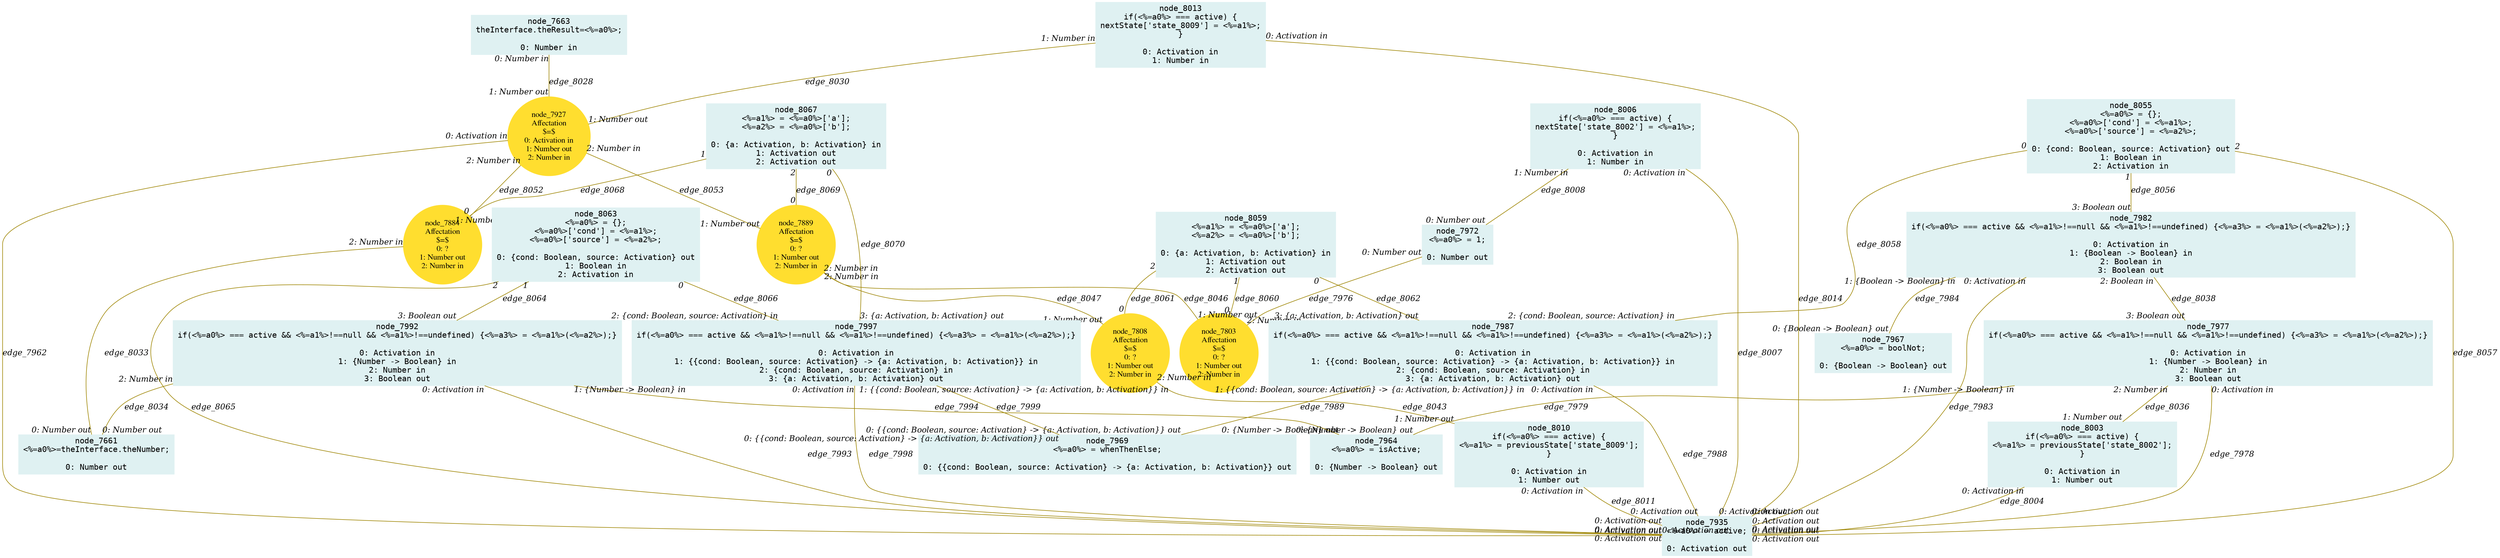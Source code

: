 digraph g{node_7661 [shape="box", style="filled", color="#dff1f2", fontname="Courier", label="node_7661
<%=a0%>=theInterface.theNumber;

0: Number out" ]
node_7663 [shape="box", style="filled", color="#dff1f2", fontname="Courier", label="node_7663
theInterface.theResult=<%=a0%>;

0: Number in" ]
node_7803 [shape="ellipse", style="filled", color="#ffde2f", fontname="Times", label="node_7803
Affectation
$=$
0: ?
1: Number out
2: Number in" ]
node_7808 [shape="ellipse", style="filled", color="#ffde2f", fontname="Times", label="node_7808
Affectation
$=$
0: ?
1: Number out
2: Number in" ]
node_7884 [shape="ellipse", style="filled", color="#ffde2f", fontname="Times", label="node_7884
Affectation
$=$
0: ?
1: Number out
2: Number in" ]
node_7889 [shape="ellipse", style="filled", color="#ffde2f", fontname="Times", label="node_7889
Affectation
$=$
0: ?
1: Number out
2: Number in" ]
node_7927 [shape="ellipse", style="filled", color="#ffde2f", fontname="Times", label="node_7927
Affectation
$=$
0: Activation in
1: Number out
2: Number in" ]
node_7935 [shape="box", style="filled", color="#dff1f2", fontname="Courier", label="node_7935
<%=a0%> = active;

0: Activation out" ]
node_7964 [shape="box", style="filled", color="#dff1f2", fontname="Courier", label="node_7964
<%=a0%> = isActive;

0: {Number -> Boolean} out" ]
node_7967 [shape="box", style="filled", color="#dff1f2", fontname="Courier", label="node_7967
<%=a0%> = boolNot;

0: {Boolean -> Boolean} out" ]
node_7969 [shape="box", style="filled", color="#dff1f2", fontname="Courier", label="node_7969
<%=a0%> = whenThenElse;

0: {{cond: Boolean, source: Activation} -> {a: Activation, b: Activation}} out" ]
node_7972 [shape="box", style="filled", color="#dff1f2", fontname="Courier", label="node_7972
<%=a0%> = 1;

0: Number out" ]
node_7977 [shape="box", style="filled", color="#dff1f2", fontname="Courier", label="node_7977
if(<%=a0%> === active && <%=a1%>!==null && <%=a1%>!==undefined) {<%=a3%> = <%=a1%>(<%=a2%>);}

0: Activation in
1: {Number -> Boolean} in
2: Number in
3: Boolean out" ]
node_7982 [shape="box", style="filled", color="#dff1f2", fontname="Courier", label="node_7982
if(<%=a0%> === active && <%=a1%>!==null && <%=a1%>!==undefined) {<%=a3%> = <%=a1%>(<%=a2%>);}

0: Activation in
1: {Boolean -> Boolean} in
2: Boolean in
3: Boolean out" ]
node_7987 [shape="box", style="filled", color="#dff1f2", fontname="Courier", label="node_7987
if(<%=a0%> === active && <%=a1%>!==null && <%=a1%>!==undefined) {<%=a3%> = <%=a1%>(<%=a2%>);}

0: Activation in
1: {{cond: Boolean, source: Activation} -> {a: Activation, b: Activation}} in
2: {cond: Boolean, source: Activation} in
3: {a: Activation, b: Activation} out" ]
node_7992 [shape="box", style="filled", color="#dff1f2", fontname="Courier", label="node_7992
if(<%=a0%> === active && <%=a1%>!==null && <%=a1%>!==undefined) {<%=a3%> = <%=a1%>(<%=a2%>);}

0: Activation in
1: {Number -> Boolean} in
2: Number in
3: Boolean out" ]
node_7997 [shape="box", style="filled", color="#dff1f2", fontname="Courier", label="node_7997
if(<%=a0%> === active && <%=a1%>!==null && <%=a1%>!==undefined) {<%=a3%> = <%=a1%>(<%=a2%>);}

0: Activation in
1: {{cond: Boolean, source: Activation} -> {a: Activation, b: Activation}} in
2: {cond: Boolean, source: Activation} in
3: {a: Activation, b: Activation} out" ]
node_8003 [shape="box", style="filled", color="#dff1f2", fontname="Courier", label="node_8003
if(<%=a0%> === active) {
<%=a1%> = previousState['state_8002'];
}

0: Activation in
1: Number out" ]
node_8006 [shape="box", style="filled", color="#dff1f2", fontname="Courier", label="node_8006
if(<%=a0%> === active) {
nextState['state_8002'] = <%=a1%>;
}

0: Activation in
1: Number in" ]
node_8010 [shape="box", style="filled", color="#dff1f2", fontname="Courier", label="node_8010
if(<%=a0%> === active) {
<%=a1%> = previousState['state_8009'];
}

0: Activation in
1: Number out" ]
node_8013 [shape="box", style="filled", color="#dff1f2", fontname="Courier", label="node_8013
if(<%=a0%> === active) {
nextState['state_8009'] = <%=a1%>;
}

0: Activation in
1: Number in" ]
node_8055 [shape="box", style="filled", color="#dff1f2", fontname="Courier", label="node_8055
<%=a0%> = {};
<%=a0%>['cond'] = <%=a1%>;
<%=a0%>['source'] = <%=a2%>;

0: {cond: Boolean, source: Activation} out
1: Boolean in
2: Activation in" ]
node_8059 [shape="box", style="filled", color="#dff1f2", fontname="Courier", label="node_8059
<%=a1%> = <%=a0%>['a'];
<%=a2%> = <%=a0%>['b'];

0: {a: Activation, b: Activation} in
1: Activation out
2: Activation out" ]
node_8063 [shape="box", style="filled", color="#dff1f2", fontname="Courier", label="node_8063
<%=a0%> = {};
<%=a0%>['cond'] = <%=a1%>;
<%=a0%>['source'] = <%=a2%>;

0: {cond: Boolean, source: Activation} out
1: Boolean in
2: Activation in" ]
node_8067 [shape="box", style="filled", color="#dff1f2", fontname="Courier", label="node_8067
<%=a1%> = <%=a0%>['a'];
<%=a2%> = <%=a0%>['b'];

0: {a: Activation, b: Activation} in
1: Activation out
2: Activation out" ]
node_7935 -> node_7927 [dir=none, arrowHead=none, fontname="Times-Italic", arrowsize=1, color="#9d8400", label="edge_7962",  headlabel="0: Activation in", taillabel="0: Activation out" ]
node_7972 -> node_7803 [dir=none, arrowHead=none, fontname="Times-Italic", arrowsize=1, color="#9d8400", label="edge_7976",  headlabel="2: Number in", taillabel="0: Number out" ]
node_7977 -> node_7935 [dir=none, arrowHead=none, fontname="Times-Italic", arrowsize=1, color="#9d8400", label="edge_7978",  headlabel="0: Activation out", taillabel="0: Activation in" ]
node_7977 -> node_7964 [dir=none, arrowHead=none, fontname="Times-Italic", arrowsize=1, color="#9d8400", label="edge_7979",  headlabel="0: {Number -> Boolean} out", taillabel="1: {Number -> Boolean} in" ]
node_7982 -> node_7935 [dir=none, arrowHead=none, fontname="Times-Italic", arrowsize=1, color="#9d8400", label="edge_7983",  headlabel="0: Activation out", taillabel="0: Activation in" ]
node_7982 -> node_7967 [dir=none, arrowHead=none, fontname="Times-Italic", arrowsize=1, color="#9d8400", label="edge_7984",  headlabel="0: {Boolean -> Boolean} out", taillabel="1: {Boolean -> Boolean} in" ]
node_7987 -> node_7935 [dir=none, arrowHead=none, fontname="Times-Italic", arrowsize=1, color="#9d8400", label="edge_7988",  headlabel="0: Activation out", taillabel="0: Activation in" ]
node_7987 -> node_7969 [dir=none, arrowHead=none, fontname="Times-Italic", arrowsize=1, color="#9d8400", label="edge_7989",  headlabel="0: {{cond: Boolean, source: Activation} -> {a: Activation, b: Activation}} out", taillabel="1: {{cond: Boolean, source: Activation} -> {a: Activation, b: Activation}} in" ]
node_7992 -> node_7935 [dir=none, arrowHead=none, fontname="Times-Italic", arrowsize=1, color="#9d8400", label="edge_7993",  headlabel="0: Activation out", taillabel="0: Activation in" ]
node_7992 -> node_7964 [dir=none, arrowHead=none, fontname="Times-Italic", arrowsize=1, color="#9d8400", label="edge_7994",  headlabel="0: {Number -> Boolean} out", taillabel="1: {Number -> Boolean} in" ]
node_7997 -> node_7935 [dir=none, arrowHead=none, fontname="Times-Italic", arrowsize=1, color="#9d8400", label="edge_7998",  headlabel="0: Activation out", taillabel="0: Activation in" ]
node_7997 -> node_7969 [dir=none, arrowHead=none, fontname="Times-Italic", arrowsize=1, color="#9d8400", label="edge_7999",  headlabel="0: {{cond: Boolean, source: Activation} -> {a: Activation, b: Activation}} out", taillabel="1: {{cond: Boolean, source: Activation} -> {a: Activation, b: Activation}} in" ]
node_8003 -> node_7935 [dir=none, arrowHead=none, fontname="Times-Italic", arrowsize=1, color="#9d8400", label="edge_8004",  headlabel="0: Activation out", taillabel="0: Activation in" ]
node_8006 -> node_7935 [dir=none, arrowHead=none, fontname="Times-Italic", arrowsize=1, color="#9d8400", label="edge_8007",  headlabel="0: Activation out", taillabel="0: Activation in" ]
node_8006 -> node_7972 [dir=none, arrowHead=none, fontname="Times-Italic", arrowsize=1, color="#9d8400", label="edge_8008",  headlabel="0: Number out", taillabel="1: Number in" ]
node_8010 -> node_7935 [dir=none, arrowHead=none, fontname="Times-Italic", arrowsize=1, color="#9d8400", label="edge_8011",  headlabel="0: Activation out", taillabel="0: Activation in" ]
node_8013 -> node_7935 [dir=none, arrowHead=none, fontname="Times-Italic", arrowsize=1, color="#9d8400", label="edge_8014",  headlabel="0: Activation out", taillabel="0: Activation in" ]
node_7663 -> node_7927 [dir=none, arrowHead=none, fontname="Times-Italic", arrowsize=1, color="#9d8400", label="edge_8028",  headlabel="1: Number out", taillabel="0: Number in" ]
node_8013 -> node_7927 [dir=none, arrowHead=none, fontname="Times-Italic", arrowsize=1, color="#9d8400", label="edge_8030",  headlabel="1: Number out", taillabel="1: Number in" ]
node_7884 -> node_7661 [dir=none, arrowHead=none, fontname="Times-Italic", arrowsize=1, color="#9d8400", label="edge_8033",  headlabel="0: Number out", taillabel="2: Number in" ]
node_7992 -> node_7661 [dir=none, arrowHead=none, fontname="Times-Italic", arrowsize=1, color="#9d8400", label="edge_8034",  headlabel="0: Number out", taillabel="2: Number in" ]
node_7977 -> node_8003 [dir=none, arrowHead=none, fontname="Times-Italic", arrowsize=1, color="#9d8400", label="edge_8036",  headlabel="1: Number out", taillabel="2: Number in" ]
node_7982 -> node_7977 [dir=none, arrowHead=none, fontname="Times-Italic", arrowsize=1, color="#9d8400", label="edge_8038",  headlabel="3: Boolean out", taillabel="2: Boolean in" ]
node_7808 -> node_8010 [dir=none, arrowHead=none, fontname="Times-Italic", arrowsize=1, color="#9d8400", label="edge_8043",  headlabel="1: Number out", taillabel="2: Number in" ]
node_7889 -> node_7803 [dir=none, arrowHead=none, fontname="Times-Italic", arrowsize=1, color="#9d8400", label="edge_8046",  headlabel="1: Number out", taillabel="2: Number in" ]
node_7889 -> node_7808 [dir=none, arrowHead=none, fontname="Times-Italic", arrowsize=1, color="#9d8400", label="edge_8047",  headlabel="1: Number out", taillabel="2: Number in" ]
node_7927 -> node_7884 [dir=none, arrowHead=none, fontname="Times-Italic", arrowsize=1, color="#9d8400", label="edge_8052",  headlabel="1: Number out", taillabel="2: Number in" ]
node_7927 -> node_7889 [dir=none, arrowHead=none, fontname="Times-Italic", arrowsize=1, color="#9d8400", label="edge_8053",  headlabel="1: Number out", taillabel="2: Number in" ]
node_8055 -> node_7982 [dir=none, arrowHead=none, fontname="Times-Italic", arrowsize=1, color="#9d8400", label="edge_8056",  headlabel="3: Boolean out", taillabel="1" ]
node_8055 -> node_7935 [dir=none, arrowHead=none, fontname="Times-Italic", arrowsize=1, color="#9d8400", label="edge_8057",  headlabel="0: Activation out", taillabel="2" ]
node_8055 -> node_7987 [dir=none, arrowHead=none, fontname="Times-Italic", arrowsize=1, color="#9d8400", label="edge_8058",  headlabel="2: {cond: Boolean, source: Activation} in", taillabel="0" ]
node_8059 -> node_7803 [dir=none, arrowHead=none, fontname="Times-Italic", arrowsize=1, color="#9d8400", label="edge_8060",  headlabel="0", taillabel="1" ]
node_8059 -> node_7808 [dir=none, arrowHead=none, fontname="Times-Italic", arrowsize=1, color="#9d8400", label="edge_8061",  headlabel="0", taillabel="2" ]
node_8059 -> node_7987 [dir=none, arrowHead=none, fontname="Times-Italic", arrowsize=1, color="#9d8400", label="edge_8062",  headlabel="3: {a: Activation, b: Activation} out", taillabel="0" ]
node_8063 -> node_7992 [dir=none, arrowHead=none, fontname="Times-Italic", arrowsize=1, color="#9d8400", label="edge_8064",  headlabel="3: Boolean out", taillabel="1" ]
node_8063 -> node_7935 [dir=none, arrowHead=none, fontname="Times-Italic", arrowsize=1, color="#9d8400", label="edge_8065",  headlabel="0: Activation out", taillabel="2" ]
node_8063 -> node_7997 [dir=none, arrowHead=none, fontname="Times-Italic", arrowsize=1, color="#9d8400", label="edge_8066",  headlabel="2: {cond: Boolean, source: Activation} in", taillabel="0" ]
node_8067 -> node_7884 [dir=none, arrowHead=none, fontname="Times-Italic", arrowsize=1, color="#9d8400", label="edge_8068",  headlabel="0", taillabel="1" ]
node_8067 -> node_7889 [dir=none, arrowHead=none, fontname="Times-Italic", arrowsize=1, color="#9d8400", label="edge_8069",  headlabel="0", taillabel="2" ]
node_8067 -> node_7997 [dir=none, arrowHead=none, fontname="Times-Italic", arrowsize=1, color="#9d8400", label="edge_8070",  headlabel="3: {a: Activation, b: Activation} out", taillabel="0" ]
}
